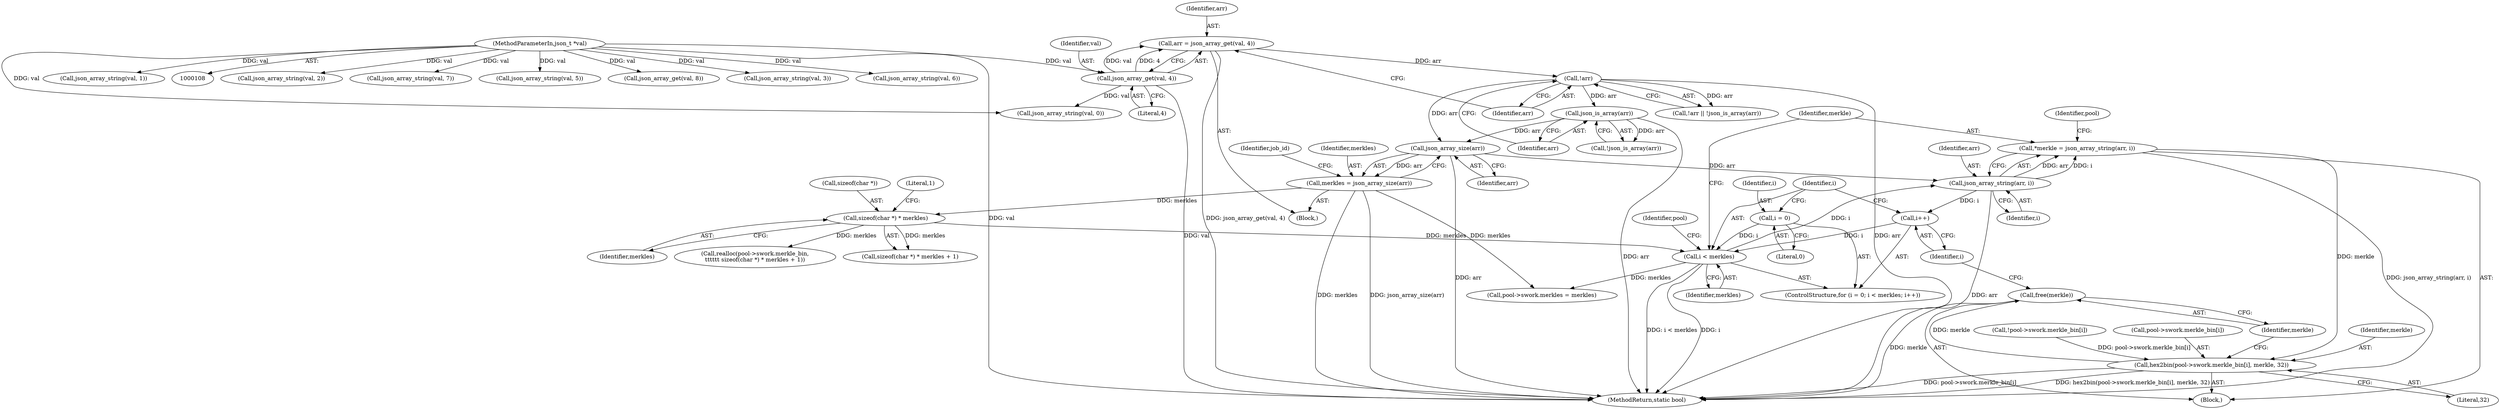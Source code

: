digraph "0_sgminer_910c36089940e81fb85c65b8e63dcd2fac71470c@pointer" {
"1000414" [label="(Call,*merkle = json_array_string(arr, i))"];
"1000416" [label="(Call,json_array_string(arr, i))"];
"1000148" [label="(Call,json_array_size(arr))"];
"1000140" [label="(Call,!arr)"];
"1000133" [label="(Call,arr = json_array_get(val, 4))"];
"1000135" [label="(Call,json_array_get(val, 4))"];
"1000110" [label="(MethodParameterIn,json_t *val)"];
"1000143" [label="(Call,json_is_array(arr))"];
"1000407" [label="(Call,i < merkles)"];
"1000404" [label="(Call,i = 0)"];
"1000410" [label="(Call,i++)"];
"1000398" [label="(Call,sizeof(char *) * merkles)"];
"1000146" [label="(Call,merkles = json_array_size(arr))"];
"1000444" [label="(Call,hex2bin(pool->swork.merkle_bin[i], merkle, 32))"];
"1000454" [label="(Call,free(merkle))"];
"1000414" [label="(Call,*merkle = json_array_string(arr, i))"];
"1000418" [label="(Identifier,i)"];
"1000140" [label="(Call,!arr)"];
"1000409" [label="(Identifier,merkles)"];
"1000410" [label="(Call,i++)"];
"1000768" [label="(MethodReturn,static bool)"];
"1000162" [label="(Call,json_array_string(val, 2))"];
"1000182" [label="(Call,json_array_string(val, 7))"];
"1000172" [label="(Call,json_array_string(val, 5))"];
"1000403" [label="(ControlStructure,for (i = 0; i < merkles; i++))"];
"1000148" [label="(Call,json_array_size(arr))"];
"1000139" [label="(Call,!arr || !json_is_array(arr))"];
"1000412" [label="(Block,)"];
"1000444" [label="(Call,hex2bin(pool->swork.merkle_bin[i], merkle, 32))"];
"1000407" [label="(Call,i < merkles)"];
"1000402" [label="(Literal,1)"];
"1000151" [label="(Identifier,job_id)"];
"1000143" [label="(Call,json_is_array(arr))"];
"1000401" [label="(Identifier,merkles)"];
"1000398" [label="(Call,sizeof(char *) * merkles)"];
"1000149" [label="(Identifier,arr)"];
"1000152" [label="(Call,json_array_string(val, 0))"];
"1000455" [label="(Identifier,merkle)"];
"1000416" [label="(Call,json_array_string(arr, i))"];
"1000188" [label="(Call,json_array_get(val, 8))"];
"1000408" [label="(Identifier,i)"];
"1000456" [label="(Call,pool->swork.merkles = merkles)"];
"1000397" [label="(Call,sizeof(char *) * merkles + 1)"];
"1000453" [label="(Literal,32)"];
"1000452" [label="(Identifier,merkle)"];
"1000134" [label="(Identifier,arr)"];
"1000135" [label="(Call,json_array_get(val, 4))"];
"1000141" [label="(Identifier,arr)"];
"1000136" [label="(Identifier,val)"];
"1000405" [label="(Identifier,i)"];
"1000147" [label="(Identifier,merkles)"];
"1000411" [label="(Identifier,i)"];
"1000137" [label="(Literal,4)"];
"1000423" [label="(Identifier,pool)"];
"1000433" [label="(Call,!pool->swork.merkle_bin[i])"];
"1000167" [label="(Call,json_array_string(val, 3))"];
"1000459" [label="(Identifier,pool)"];
"1000445" [label="(Call,pool->swork.merkle_bin[i])"];
"1000391" [label="(Call,realloc(pool->swork.merkle_bin,\n\t\t\t\t\t\t sizeof(char *) * merkles + 1))"];
"1000177" [label="(Call,json_array_string(val, 6))"];
"1000157" [label="(Call,json_array_string(val, 1))"];
"1000415" [label="(Identifier,merkle)"];
"1000142" [label="(Call,!json_is_array(arr))"];
"1000133" [label="(Call,arr = json_array_get(val, 4))"];
"1000111" [label="(Block,)"];
"1000110" [label="(MethodParameterIn,json_t *val)"];
"1000144" [label="(Identifier,arr)"];
"1000454" [label="(Call,free(merkle))"];
"1000417" [label="(Identifier,arr)"];
"1000404" [label="(Call,i = 0)"];
"1000146" [label="(Call,merkles = json_array_size(arr))"];
"1000399" [label="(Call,sizeof(char *))"];
"1000406" [label="(Literal,0)"];
"1000414" -> "1000412"  [label="AST: "];
"1000414" -> "1000416"  [label="CFG: "];
"1000415" -> "1000414"  [label="AST: "];
"1000416" -> "1000414"  [label="AST: "];
"1000423" -> "1000414"  [label="CFG: "];
"1000414" -> "1000768"  [label="DDG: json_array_string(arr, i)"];
"1000416" -> "1000414"  [label="DDG: arr"];
"1000416" -> "1000414"  [label="DDG: i"];
"1000414" -> "1000444"  [label="DDG: merkle"];
"1000416" -> "1000418"  [label="CFG: "];
"1000417" -> "1000416"  [label="AST: "];
"1000418" -> "1000416"  [label="AST: "];
"1000416" -> "1000768"  [label="DDG: arr"];
"1000416" -> "1000410"  [label="DDG: i"];
"1000148" -> "1000416"  [label="DDG: arr"];
"1000407" -> "1000416"  [label="DDG: i"];
"1000148" -> "1000146"  [label="AST: "];
"1000148" -> "1000149"  [label="CFG: "];
"1000149" -> "1000148"  [label="AST: "];
"1000146" -> "1000148"  [label="CFG: "];
"1000148" -> "1000768"  [label="DDG: arr"];
"1000148" -> "1000146"  [label="DDG: arr"];
"1000140" -> "1000148"  [label="DDG: arr"];
"1000143" -> "1000148"  [label="DDG: arr"];
"1000140" -> "1000139"  [label="AST: "];
"1000140" -> "1000141"  [label="CFG: "];
"1000141" -> "1000140"  [label="AST: "];
"1000144" -> "1000140"  [label="CFG: "];
"1000139" -> "1000140"  [label="CFG: "];
"1000140" -> "1000768"  [label="DDG: arr"];
"1000140" -> "1000139"  [label="DDG: arr"];
"1000133" -> "1000140"  [label="DDG: arr"];
"1000140" -> "1000143"  [label="DDG: arr"];
"1000133" -> "1000111"  [label="AST: "];
"1000133" -> "1000135"  [label="CFG: "];
"1000134" -> "1000133"  [label="AST: "];
"1000135" -> "1000133"  [label="AST: "];
"1000141" -> "1000133"  [label="CFG: "];
"1000133" -> "1000768"  [label="DDG: json_array_get(val, 4)"];
"1000135" -> "1000133"  [label="DDG: val"];
"1000135" -> "1000133"  [label="DDG: 4"];
"1000135" -> "1000137"  [label="CFG: "];
"1000136" -> "1000135"  [label="AST: "];
"1000137" -> "1000135"  [label="AST: "];
"1000135" -> "1000768"  [label="DDG: val"];
"1000110" -> "1000135"  [label="DDG: val"];
"1000135" -> "1000152"  [label="DDG: val"];
"1000110" -> "1000108"  [label="AST: "];
"1000110" -> "1000768"  [label="DDG: val"];
"1000110" -> "1000152"  [label="DDG: val"];
"1000110" -> "1000157"  [label="DDG: val"];
"1000110" -> "1000162"  [label="DDG: val"];
"1000110" -> "1000167"  [label="DDG: val"];
"1000110" -> "1000172"  [label="DDG: val"];
"1000110" -> "1000177"  [label="DDG: val"];
"1000110" -> "1000182"  [label="DDG: val"];
"1000110" -> "1000188"  [label="DDG: val"];
"1000143" -> "1000142"  [label="AST: "];
"1000143" -> "1000144"  [label="CFG: "];
"1000144" -> "1000143"  [label="AST: "];
"1000142" -> "1000143"  [label="CFG: "];
"1000143" -> "1000768"  [label="DDG: arr"];
"1000143" -> "1000142"  [label="DDG: arr"];
"1000407" -> "1000403"  [label="AST: "];
"1000407" -> "1000409"  [label="CFG: "];
"1000408" -> "1000407"  [label="AST: "];
"1000409" -> "1000407"  [label="AST: "];
"1000415" -> "1000407"  [label="CFG: "];
"1000459" -> "1000407"  [label="CFG: "];
"1000407" -> "1000768"  [label="DDG: i < merkles"];
"1000407" -> "1000768"  [label="DDG: i"];
"1000404" -> "1000407"  [label="DDG: i"];
"1000410" -> "1000407"  [label="DDG: i"];
"1000398" -> "1000407"  [label="DDG: merkles"];
"1000407" -> "1000456"  [label="DDG: merkles"];
"1000404" -> "1000403"  [label="AST: "];
"1000404" -> "1000406"  [label="CFG: "];
"1000405" -> "1000404"  [label="AST: "];
"1000406" -> "1000404"  [label="AST: "];
"1000408" -> "1000404"  [label="CFG: "];
"1000410" -> "1000403"  [label="AST: "];
"1000410" -> "1000411"  [label="CFG: "];
"1000411" -> "1000410"  [label="AST: "];
"1000408" -> "1000410"  [label="CFG: "];
"1000398" -> "1000397"  [label="AST: "];
"1000398" -> "1000401"  [label="CFG: "];
"1000399" -> "1000398"  [label="AST: "];
"1000401" -> "1000398"  [label="AST: "];
"1000402" -> "1000398"  [label="CFG: "];
"1000398" -> "1000391"  [label="DDG: merkles"];
"1000398" -> "1000397"  [label="DDG: merkles"];
"1000146" -> "1000398"  [label="DDG: merkles"];
"1000146" -> "1000111"  [label="AST: "];
"1000147" -> "1000146"  [label="AST: "];
"1000151" -> "1000146"  [label="CFG: "];
"1000146" -> "1000768"  [label="DDG: json_array_size(arr)"];
"1000146" -> "1000768"  [label="DDG: merkles"];
"1000146" -> "1000456"  [label="DDG: merkles"];
"1000444" -> "1000412"  [label="AST: "];
"1000444" -> "1000453"  [label="CFG: "];
"1000445" -> "1000444"  [label="AST: "];
"1000452" -> "1000444"  [label="AST: "];
"1000453" -> "1000444"  [label="AST: "];
"1000455" -> "1000444"  [label="CFG: "];
"1000444" -> "1000768"  [label="DDG: pool->swork.merkle_bin[i]"];
"1000444" -> "1000768"  [label="DDG: hex2bin(pool->swork.merkle_bin[i], merkle, 32)"];
"1000433" -> "1000444"  [label="DDG: pool->swork.merkle_bin[i]"];
"1000444" -> "1000454"  [label="DDG: merkle"];
"1000454" -> "1000412"  [label="AST: "];
"1000454" -> "1000455"  [label="CFG: "];
"1000455" -> "1000454"  [label="AST: "];
"1000411" -> "1000454"  [label="CFG: "];
"1000454" -> "1000768"  [label="DDG: merkle"];
}
